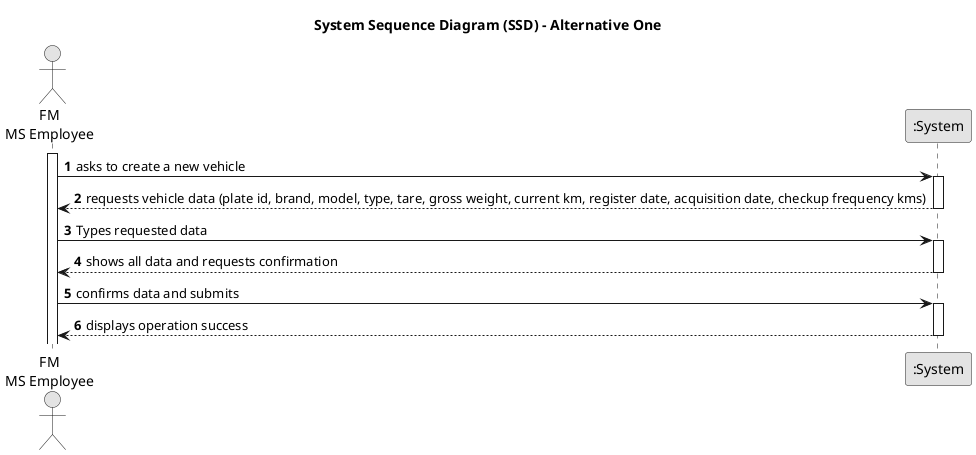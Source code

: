 @startuml
skinparam monochrome true
skinparam packageStyle rectangle
skinparam shadowing false

title System Sequence Diagram (SSD) - Alternative One

autonumber

actor "FM\nMS Employee" as Employee
participant ":System" as System

activate Employee

    Employee -> System : asks to create a new vehicle
    activate System

        System --> Employee : requests vehicle data (plate id, brand, model, type, tare, gross weight, current km, register date, acquisition date, checkup frequency kms)
    deactivate System


    Employee -> System : Types requested data
    activate System

        System --> Employee : shows all data and requests confirmation
    deactivate System

    Employee -> System : confirms data and submits
    activate System

        System --> Employee : displays operation success
    deactivate System

@enduml